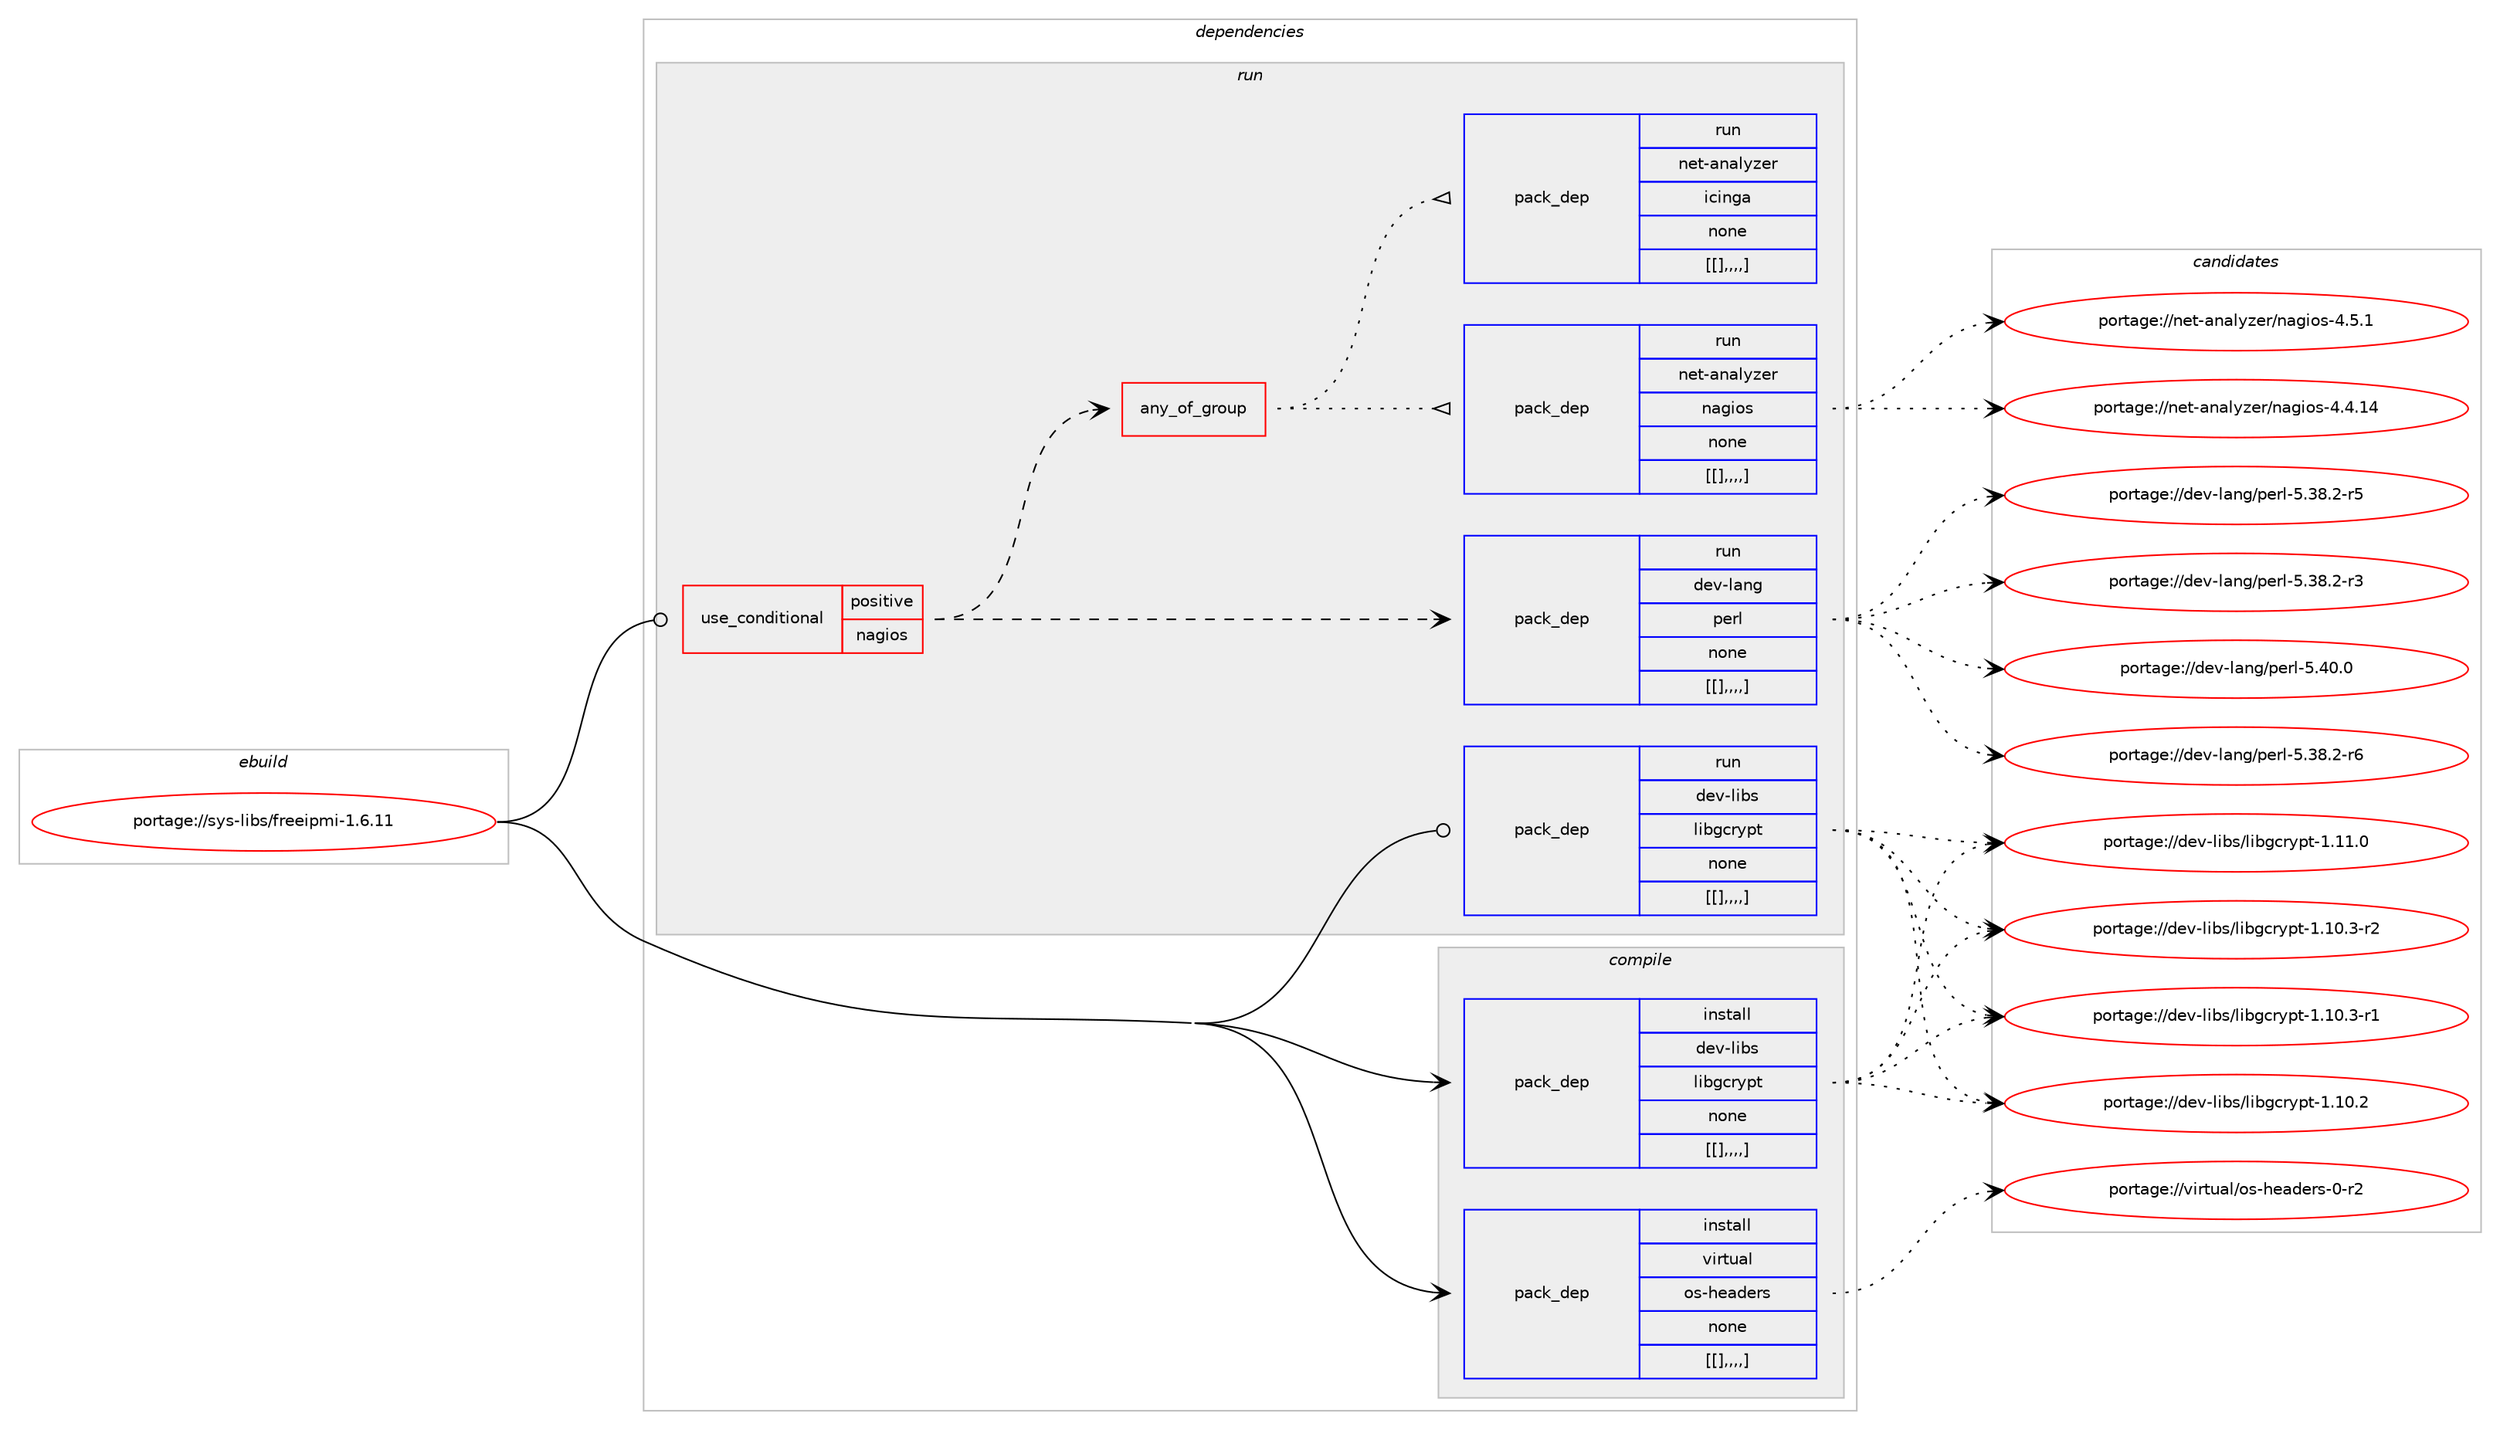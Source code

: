 digraph prolog {

# *************
# Graph options
# *************

newrank=true;
concentrate=true;
compound=true;
graph [rankdir=LR,fontname=Helvetica,fontsize=10,ranksep=1.5];#, ranksep=2.5, nodesep=0.2];
edge  [arrowhead=vee];
node  [fontname=Helvetica,fontsize=10];

# **********
# The ebuild
# **********

subgraph cluster_leftcol {
color=gray;
label=<<i>ebuild</i>>;
id [label="portage://sys-libs/freeipmi-1.6.11", color=red, width=4, href="../sys-libs/freeipmi-1.6.11.svg"];
}

# ****************
# The dependencies
# ****************

subgraph cluster_midcol {
color=gray;
label=<<i>dependencies</i>>;
subgraph cluster_compile {
fillcolor="#eeeeee";
style=filled;
label=<<i>compile</i>>;
subgraph pack332879 {
dependency457594 [label=<<TABLE BORDER="0" CELLBORDER="1" CELLSPACING="0" CELLPADDING="4" WIDTH="220"><TR><TD ROWSPAN="6" CELLPADDING="30">pack_dep</TD></TR><TR><TD WIDTH="110">install</TD></TR><TR><TD>dev-libs</TD></TR><TR><TD>libgcrypt</TD></TR><TR><TD>none</TD></TR><TR><TD>[[],,,,]</TD></TR></TABLE>>, shape=none, color=blue];
}
id:e -> dependency457594:w [weight=20,style="solid",arrowhead="vee"];
subgraph pack332880 {
dependency457595 [label=<<TABLE BORDER="0" CELLBORDER="1" CELLSPACING="0" CELLPADDING="4" WIDTH="220"><TR><TD ROWSPAN="6" CELLPADDING="30">pack_dep</TD></TR><TR><TD WIDTH="110">install</TD></TR><TR><TD>virtual</TD></TR><TR><TD>os-headers</TD></TR><TR><TD>none</TD></TR><TR><TD>[[],,,,]</TD></TR></TABLE>>, shape=none, color=blue];
}
id:e -> dependency457595:w [weight=20,style="solid",arrowhead="vee"];
}
subgraph cluster_compileandrun {
fillcolor="#eeeeee";
style=filled;
label=<<i>compile and run</i>>;
}
subgraph cluster_run {
fillcolor="#eeeeee";
style=filled;
label=<<i>run</i>>;
subgraph cond121595 {
dependency457596 [label=<<TABLE BORDER="0" CELLBORDER="1" CELLSPACING="0" CELLPADDING="4"><TR><TD ROWSPAN="3" CELLPADDING="10">use_conditional</TD></TR><TR><TD>positive</TD></TR><TR><TD>nagios</TD></TR></TABLE>>, shape=none, color=red];
subgraph any2915 {
dependency457597 [label=<<TABLE BORDER="0" CELLBORDER="1" CELLSPACING="0" CELLPADDING="4"><TR><TD CELLPADDING="10">any_of_group</TD></TR></TABLE>>, shape=none, color=red];subgraph pack332881 {
dependency457598 [label=<<TABLE BORDER="0" CELLBORDER="1" CELLSPACING="0" CELLPADDING="4" WIDTH="220"><TR><TD ROWSPAN="6" CELLPADDING="30">pack_dep</TD></TR><TR><TD WIDTH="110">run</TD></TR><TR><TD>net-analyzer</TD></TR><TR><TD>icinga</TD></TR><TR><TD>none</TD></TR><TR><TD>[[],,,,]</TD></TR></TABLE>>, shape=none, color=blue];
}
dependency457597:e -> dependency457598:w [weight=20,style="dotted",arrowhead="oinv"];
subgraph pack332882 {
dependency457599 [label=<<TABLE BORDER="0" CELLBORDER="1" CELLSPACING="0" CELLPADDING="4" WIDTH="220"><TR><TD ROWSPAN="6" CELLPADDING="30">pack_dep</TD></TR><TR><TD WIDTH="110">run</TD></TR><TR><TD>net-analyzer</TD></TR><TR><TD>nagios</TD></TR><TR><TD>none</TD></TR><TR><TD>[[],,,,]</TD></TR></TABLE>>, shape=none, color=blue];
}
dependency457597:e -> dependency457599:w [weight=20,style="dotted",arrowhead="oinv"];
}
dependency457596:e -> dependency457597:w [weight=20,style="dashed",arrowhead="vee"];
subgraph pack332883 {
dependency457600 [label=<<TABLE BORDER="0" CELLBORDER="1" CELLSPACING="0" CELLPADDING="4" WIDTH="220"><TR><TD ROWSPAN="6" CELLPADDING="30">pack_dep</TD></TR><TR><TD WIDTH="110">run</TD></TR><TR><TD>dev-lang</TD></TR><TR><TD>perl</TD></TR><TR><TD>none</TD></TR><TR><TD>[[],,,,]</TD></TR></TABLE>>, shape=none, color=blue];
}
dependency457596:e -> dependency457600:w [weight=20,style="dashed",arrowhead="vee"];
}
id:e -> dependency457596:w [weight=20,style="solid",arrowhead="odot"];
subgraph pack332884 {
dependency457601 [label=<<TABLE BORDER="0" CELLBORDER="1" CELLSPACING="0" CELLPADDING="4" WIDTH="220"><TR><TD ROWSPAN="6" CELLPADDING="30">pack_dep</TD></TR><TR><TD WIDTH="110">run</TD></TR><TR><TD>dev-libs</TD></TR><TR><TD>libgcrypt</TD></TR><TR><TD>none</TD></TR><TR><TD>[[],,,,]</TD></TR></TABLE>>, shape=none, color=blue];
}
id:e -> dependency457601:w [weight=20,style="solid",arrowhead="odot"];
}
}

# **************
# The candidates
# **************

subgraph cluster_choices {
rank=same;
color=gray;
label=<<i>candidates</i>>;

subgraph choice332879 {
color=black;
nodesep=1;
choice100101118451081059811547108105981039911412111211645494649494648 [label="portage://dev-libs/libgcrypt-1.11.0", color=red, width=4,href="../dev-libs/libgcrypt-1.11.0.svg"];
choice1001011184510810598115471081059810399114121112116454946494846514511450 [label="portage://dev-libs/libgcrypt-1.10.3-r2", color=red, width=4,href="../dev-libs/libgcrypt-1.10.3-r2.svg"];
choice1001011184510810598115471081059810399114121112116454946494846514511449 [label="portage://dev-libs/libgcrypt-1.10.3-r1", color=red, width=4,href="../dev-libs/libgcrypt-1.10.3-r1.svg"];
choice100101118451081059811547108105981039911412111211645494649484650 [label="portage://dev-libs/libgcrypt-1.10.2", color=red, width=4,href="../dev-libs/libgcrypt-1.10.2.svg"];
dependency457594:e -> choice100101118451081059811547108105981039911412111211645494649494648:w [style=dotted,weight="100"];
dependency457594:e -> choice1001011184510810598115471081059810399114121112116454946494846514511450:w [style=dotted,weight="100"];
dependency457594:e -> choice1001011184510810598115471081059810399114121112116454946494846514511449:w [style=dotted,weight="100"];
dependency457594:e -> choice100101118451081059811547108105981039911412111211645494649484650:w [style=dotted,weight="100"];
}
subgraph choice332880 {
color=black;
nodesep=1;
choice1181051141161179710847111115451041019710010111411545484511450 [label="portage://virtual/os-headers-0-r2", color=red, width=4,href="../virtual/os-headers-0-r2.svg"];
dependency457595:e -> choice1181051141161179710847111115451041019710010111411545484511450:w [style=dotted,weight="100"];
}
subgraph choice332881 {
color=black;
nodesep=1;
}
subgraph choice332882 {
color=black;
nodesep=1;
choice1101011164597110971081211221011144711097103105111115455246534649 [label="portage://net-analyzer/nagios-4.5.1", color=red, width=4,href="../net-analyzer/nagios-4.5.1.svg"];
choice110101116459711097108121122101114471109710310511111545524652464952 [label="portage://net-analyzer/nagios-4.4.14", color=red, width=4,href="../net-analyzer/nagios-4.4.14.svg"];
dependency457599:e -> choice1101011164597110971081211221011144711097103105111115455246534649:w [style=dotted,weight="100"];
dependency457599:e -> choice110101116459711097108121122101114471109710310511111545524652464952:w [style=dotted,weight="100"];
}
subgraph choice332883 {
color=black;
nodesep=1;
choice10010111845108971101034711210111410845534652484648 [label="portage://dev-lang/perl-5.40.0", color=red, width=4,href="../dev-lang/perl-5.40.0.svg"];
choice100101118451089711010347112101114108455346515646504511454 [label="portage://dev-lang/perl-5.38.2-r6", color=red, width=4,href="../dev-lang/perl-5.38.2-r6.svg"];
choice100101118451089711010347112101114108455346515646504511453 [label="portage://dev-lang/perl-5.38.2-r5", color=red, width=4,href="../dev-lang/perl-5.38.2-r5.svg"];
choice100101118451089711010347112101114108455346515646504511451 [label="portage://dev-lang/perl-5.38.2-r3", color=red, width=4,href="../dev-lang/perl-5.38.2-r3.svg"];
dependency457600:e -> choice10010111845108971101034711210111410845534652484648:w [style=dotted,weight="100"];
dependency457600:e -> choice100101118451089711010347112101114108455346515646504511454:w [style=dotted,weight="100"];
dependency457600:e -> choice100101118451089711010347112101114108455346515646504511453:w [style=dotted,weight="100"];
dependency457600:e -> choice100101118451089711010347112101114108455346515646504511451:w [style=dotted,weight="100"];
}
subgraph choice332884 {
color=black;
nodesep=1;
choice100101118451081059811547108105981039911412111211645494649494648 [label="portage://dev-libs/libgcrypt-1.11.0", color=red, width=4,href="../dev-libs/libgcrypt-1.11.0.svg"];
choice1001011184510810598115471081059810399114121112116454946494846514511450 [label="portage://dev-libs/libgcrypt-1.10.3-r2", color=red, width=4,href="../dev-libs/libgcrypt-1.10.3-r2.svg"];
choice1001011184510810598115471081059810399114121112116454946494846514511449 [label="portage://dev-libs/libgcrypt-1.10.3-r1", color=red, width=4,href="../dev-libs/libgcrypt-1.10.3-r1.svg"];
choice100101118451081059811547108105981039911412111211645494649484650 [label="portage://dev-libs/libgcrypt-1.10.2", color=red, width=4,href="../dev-libs/libgcrypt-1.10.2.svg"];
dependency457601:e -> choice100101118451081059811547108105981039911412111211645494649494648:w [style=dotted,weight="100"];
dependency457601:e -> choice1001011184510810598115471081059810399114121112116454946494846514511450:w [style=dotted,weight="100"];
dependency457601:e -> choice1001011184510810598115471081059810399114121112116454946494846514511449:w [style=dotted,weight="100"];
dependency457601:e -> choice100101118451081059811547108105981039911412111211645494649484650:w [style=dotted,weight="100"];
}
}

}
